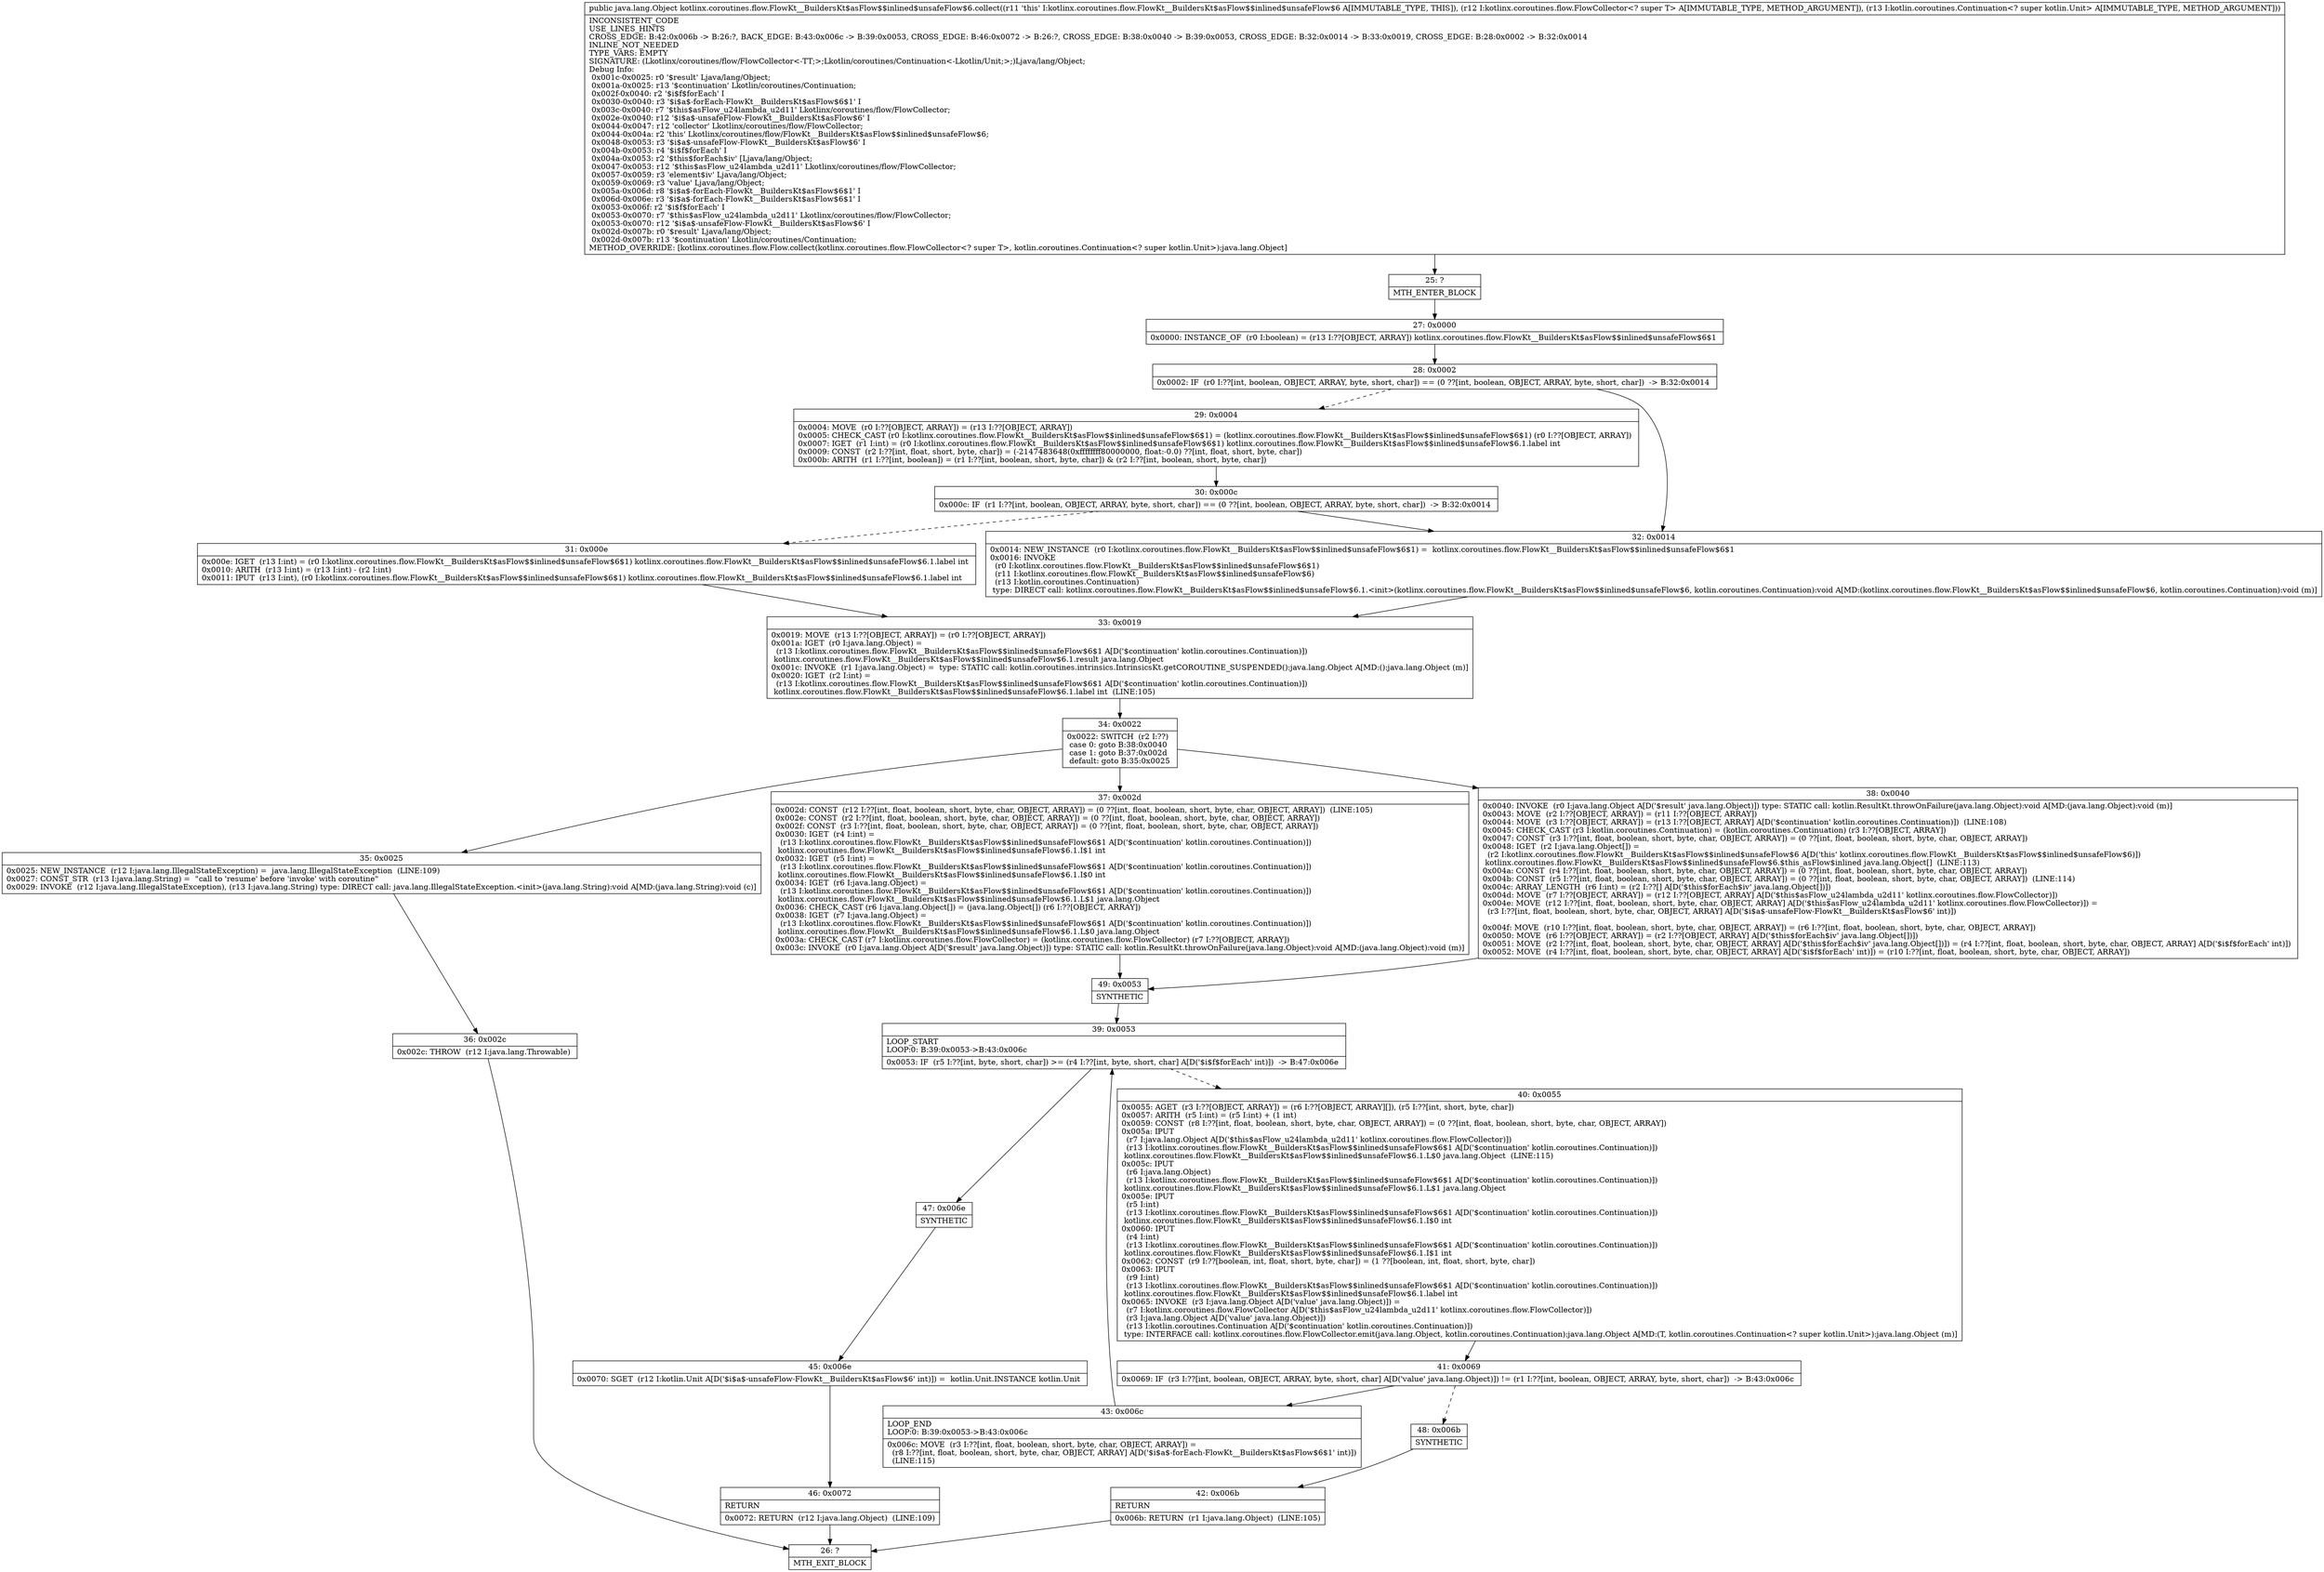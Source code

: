 digraph "CFG forkotlinx.coroutines.flow.FlowKt__BuildersKt$asFlow$$inlined$unsafeFlow$6.collect(Lkotlinx\/coroutines\/flow\/FlowCollector;Lkotlin\/coroutines\/Continuation;)Ljava\/lang\/Object;" {
Node_25 [shape=record,label="{25\:\ ?|MTH_ENTER_BLOCK\l}"];
Node_27 [shape=record,label="{27\:\ 0x0000|0x0000: INSTANCE_OF  (r0 I:boolean) = (r13 I:??[OBJECT, ARRAY]) kotlinx.coroutines.flow.FlowKt__BuildersKt$asFlow$$inlined$unsafeFlow$6$1 \l}"];
Node_28 [shape=record,label="{28\:\ 0x0002|0x0002: IF  (r0 I:??[int, boolean, OBJECT, ARRAY, byte, short, char]) == (0 ??[int, boolean, OBJECT, ARRAY, byte, short, char])  \-\> B:32:0x0014 \l}"];
Node_29 [shape=record,label="{29\:\ 0x0004|0x0004: MOVE  (r0 I:??[OBJECT, ARRAY]) = (r13 I:??[OBJECT, ARRAY]) \l0x0005: CHECK_CAST (r0 I:kotlinx.coroutines.flow.FlowKt__BuildersKt$asFlow$$inlined$unsafeFlow$6$1) = (kotlinx.coroutines.flow.FlowKt__BuildersKt$asFlow$$inlined$unsafeFlow$6$1) (r0 I:??[OBJECT, ARRAY]) \l0x0007: IGET  (r1 I:int) = (r0 I:kotlinx.coroutines.flow.FlowKt__BuildersKt$asFlow$$inlined$unsafeFlow$6$1) kotlinx.coroutines.flow.FlowKt__BuildersKt$asFlow$$inlined$unsafeFlow$6.1.label int \l0x0009: CONST  (r2 I:??[int, float, short, byte, char]) = (\-2147483648(0xffffffff80000000, float:\-0.0) ??[int, float, short, byte, char]) \l0x000b: ARITH  (r1 I:??[int, boolean]) = (r1 I:??[int, boolean, short, byte, char]) & (r2 I:??[int, boolean, short, byte, char]) \l}"];
Node_30 [shape=record,label="{30\:\ 0x000c|0x000c: IF  (r1 I:??[int, boolean, OBJECT, ARRAY, byte, short, char]) == (0 ??[int, boolean, OBJECT, ARRAY, byte, short, char])  \-\> B:32:0x0014 \l}"];
Node_31 [shape=record,label="{31\:\ 0x000e|0x000e: IGET  (r13 I:int) = (r0 I:kotlinx.coroutines.flow.FlowKt__BuildersKt$asFlow$$inlined$unsafeFlow$6$1) kotlinx.coroutines.flow.FlowKt__BuildersKt$asFlow$$inlined$unsafeFlow$6.1.label int \l0x0010: ARITH  (r13 I:int) = (r13 I:int) \- (r2 I:int) \l0x0011: IPUT  (r13 I:int), (r0 I:kotlinx.coroutines.flow.FlowKt__BuildersKt$asFlow$$inlined$unsafeFlow$6$1) kotlinx.coroutines.flow.FlowKt__BuildersKt$asFlow$$inlined$unsafeFlow$6.1.label int \l}"];
Node_33 [shape=record,label="{33\:\ 0x0019|0x0019: MOVE  (r13 I:??[OBJECT, ARRAY]) = (r0 I:??[OBJECT, ARRAY]) \l0x001a: IGET  (r0 I:java.lang.Object) = \l  (r13 I:kotlinx.coroutines.flow.FlowKt__BuildersKt$asFlow$$inlined$unsafeFlow$6$1 A[D('$continuation' kotlin.coroutines.Continuation)])\l kotlinx.coroutines.flow.FlowKt__BuildersKt$asFlow$$inlined$unsafeFlow$6.1.result java.lang.Object \l0x001c: INVOKE  (r1 I:java.lang.Object) =  type: STATIC call: kotlin.coroutines.intrinsics.IntrinsicsKt.getCOROUTINE_SUSPENDED():java.lang.Object A[MD:():java.lang.Object (m)]\l0x0020: IGET  (r2 I:int) = \l  (r13 I:kotlinx.coroutines.flow.FlowKt__BuildersKt$asFlow$$inlined$unsafeFlow$6$1 A[D('$continuation' kotlin.coroutines.Continuation)])\l kotlinx.coroutines.flow.FlowKt__BuildersKt$asFlow$$inlined$unsafeFlow$6.1.label int  (LINE:105)\l}"];
Node_34 [shape=record,label="{34\:\ 0x0022|0x0022: SWITCH  (r2 I:??)\l case 0: goto B:38:0x0040\l case 1: goto B:37:0x002d\l default: goto B:35:0x0025 \l}"];
Node_35 [shape=record,label="{35\:\ 0x0025|0x0025: NEW_INSTANCE  (r12 I:java.lang.IllegalStateException) =  java.lang.IllegalStateException  (LINE:109)\l0x0027: CONST_STR  (r13 I:java.lang.String) =  \"call to 'resume' before 'invoke' with coroutine\" \l0x0029: INVOKE  (r12 I:java.lang.IllegalStateException), (r13 I:java.lang.String) type: DIRECT call: java.lang.IllegalStateException.\<init\>(java.lang.String):void A[MD:(java.lang.String):void (c)]\l}"];
Node_36 [shape=record,label="{36\:\ 0x002c|0x002c: THROW  (r12 I:java.lang.Throwable) \l}"];
Node_26 [shape=record,label="{26\:\ ?|MTH_EXIT_BLOCK\l}"];
Node_37 [shape=record,label="{37\:\ 0x002d|0x002d: CONST  (r12 I:??[int, float, boolean, short, byte, char, OBJECT, ARRAY]) = (0 ??[int, float, boolean, short, byte, char, OBJECT, ARRAY])  (LINE:105)\l0x002e: CONST  (r2 I:??[int, float, boolean, short, byte, char, OBJECT, ARRAY]) = (0 ??[int, float, boolean, short, byte, char, OBJECT, ARRAY]) \l0x002f: CONST  (r3 I:??[int, float, boolean, short, byte, char, OBJECT, ARRAY]) = (0 ??[int, float, boolean, short, byte, char, OBJECT, ARRAY]) \l0x0030: IGET  (r4 I:int) = \l  (r13 I:kotlinx.coroutines.flow.FlowKt__BuildersKt$asFlow$$inlined$unsafeFlow$6$1 A[D('$continuation' kotlin.coroutines.Continuation)])\l kotlinx.coroutines.flow.FlowKt__BuildersKt$asFlow$$inlined$unsafeFlow$6.1.I$1 int \l0x0032: IGET  (r5 I:int) = \l  (r13 I:kotlinx.coroutines.flow.FlowKt__BuildersKt$asFlow$$inlined$unsafeFlow$6$1 A[D('$continuation' kotlin.coroutines.Continuation)])\l kotlinx.coroutines.flow.FlowKt__BuildersKt$asFlow$$inlined$unsafeFlow$6.1.I$0 int \l0x0034: IGET  (r6 I:java.lang.Object) = \l  (r13 I:kotlinx.coroutines.flow.FlowKt__BuildersKt$asFlow$$inlined$unsafeFlow$6$1 A[D('$continuation' kotlin.coroutines.Continuation)])\l kotlinx.coroutines.flow.FlowKt__BuildersKt$asFlow$$inlined$unsafeFlow$6.1.L$1 java.lang.Object \l0x0036: CHECK_CAST (r6 I:java.lang.Object[]) = (java.lang.Object[]) (r6 I:??[OBJECT, ARRAY]) \l0x0038: IGET  (r7 I:java.lang.Object) = \l  (r13 I:kotlinx.coroutines.flow.FlowKt__BuildersKt$asFlow$$inlined$unsafeFlow$6$1 A[D('$continuation' kotlin.coroutines.Continuation)])\l kotlinx.coroutines.flow.FlowKt__BuildersKt$asFlow$$inlined$unsafeFlow$6.1.L$0 java.lang.Object \l0x003a: CHECK_CAST (r7 I:kotlinx.coroutines.flow.FlowCollector) = (kotlinx.coroutines.flow.FlowCollector) (r7 I:??[OBJECT, ARRAY]) \l0x003c: INVOKE  (r0 I:java.lang.Object A[D('$result' java.lang.Object)]) type: STATIC call: kotlin.ResultKt.throwOnFailure(java.lang.Object):void A[MD:(java.lang.Object):void (m)]\l}"];
Node_49 [shape=record,label="{49\:\ 0x0053|SYNTHETIC\l}"];
Node_39 [shape=record,label="{39\:\ 0x0053|LOOP_START\lLOOP:0: B:39:0x0053\-\>B:43:0x006c\l|0x0053: IF  (r5 I:??[int, byte, short, char]) \>= (r4 I:??[int, byte, short, char] A[D('$i$f$forEach' int)])  \-\> B:47:0x006e \l}"];
Node_40 [shape=record,label="{40\:\ 0x0055|0x0055: AGET  (r3 I:??[OBJECT, ARRAY]) = (r6 I:??[OBJECT, ARRAY][]), (r5 I:??[int, short, byte, char]) \l0x0057: ARITH  (r5 I:int) = (r5 I:int) + (1 int) \l0x0059: CONST  (r8 I:??[int, float, boolean, short, byte, char, OBJECT, ARRAY]) = (0 ??[int, float, boolean, short, byte, char, OBJECT, ARRAY]) \l0x005a: IPUT  \l  (r7 I:java.lang.Object A[D('$this$asFlow_u24lambda_u2d11' kotlinx.coroutines.flow.FlowCollector)])\l  (r13 I:kotlinx.coroutines.flow.FlowKt__BuildersKt$asFlow$$inlined$unsafeFlow$6$1 A[D('$continuation' kotlin.coroutines.Continuation)])\l kotlinx.coroutines.flow.FlowKt__BuildersKt$asFlow$$inlined$unsafeFlow$6.1.L$0 java.lang.Object  (LINE:115)\l0x005c: IPUT  \l  (r6 I:java.lang.Object)\l  (r13 I:kotlinx.coroutines.flow.FlowKt__BuildersKt$asFlow$$inlined$unsafeFlow$6$1 A[D('$continuation' kotlin.coroutines.Continuation)])\l kotlinx.coroutines.flow.FlowKt__BuildersKt$asFlow$$inlined$unsafeFlow$6.1.L$1 java.lang.Object \l0x005e: IPUT  \l  (r5 I:int)\l  (r13 I:kotlinx.coroutines.flow.FlowKt__BuildersKt$asFlow$$inlined$unsafeFlow$6$1 A[D('$continuation' kotlin.coroutines.Continuation)])\l kotlinx.coroutines.flow.FlowKt__BuildersKt$asFlow$$inlined$unsafeFlow$6.1.I$0 int \l0x0060: IPUT  \l  (r4 I:int)\l  (r13 I:kotlinx.coroutines.flow.FlowKt__BuildersKt$asFlow$$inlined$unsafeFlow$6$1 A[D('$continuation' kotlin.coroutines.Continuation)])\l kotlinx.coroutines.flow.FlowKt__BuildersKt$asFlow$$inlined$unsafeFlow$6.1.I$1 int \l0x0062: CONST  (r9 I:??[boolean, int, float, short, byte, char]) = (1 ??[boolean, int, float, short, byte, char]) \l0x0063: IPUT  \l  (r9 I:int)\l  (r13 I:kotlinx.coroutines.flow.FlowKt__BuildersKt$asFlow$$inlined$unsafeFlow$6$1 A[D('$continuation' kotlin.coroutines.Continuation)])\l kotlinx.coroutines.flow.FlowKt__BuildersKt$asFlow$$inlined$unsafeFlow$6.1.label int \l0x0065: INVOKE  (r3 I:java.lang.Object A[D('value' java.lang.Object)]) = \l  (r7 I:kotlinx.coroutines.flow.FlowCollector A[D('$this$asFlow_u24lambda_u2d11' kotlinx.coroutines.flow.FlowCollector)])\l  (r3 I:java.lang.Object A[D('value' java.lang.Object)])\l  (r13 I:kotlin.coroutines.Continuation A[D('$continuation' kotlin.coroutines.Continuation)])\l type: INTERFACE call: kotlinx.coroutines.flow.FlowCollector.emit(java.lang.Object, kotlin.coroutines.Continuation):java.lang.Object A[MD:(T, kotlin.coroutines.Continuation\<? super kotlin.Unit\>):java.lang.Object (m)]\l}"];
Node_41 [shape=record,label="{41\:\ 0x0069|0x0069: IF  (r3 I:??[int, boolean, OBJECT, ARRAY, byte, short, char] A[D('value' java.lang.Object)]) != (r1 I:??[int, boolean, OBJECT, ARRAY, byte, short, char])  \-\> B:43:0x006c \l}"];
Node_43 [shape=record,label="{43\:\ 0x006c|LOOP_END\lLOOP:0: B:39:0x0053\-\>B:43:0x006c\l|0x006c: MOVE  (r3 I:??[int, float, boolean, short, byte, char, OBJECT, ARRAY]) = \l  (r8 I:??[int, float, boolean, short, byte, char, OBJECT, ARRAY] A[D('$i$a$\-forEach\-FlowKt__BuildersKt$asFlow$6$1' int)])\l  (LINE:115)\l}"];
Node_48 [shape=record,label="{48\:\ 0x006b|SYNTHETIC\l}"];
Node_42 [shape=record,label="{42\:\ 0x006b|RETURN\l|0x006b: RETURN  (r1 I:java.lang.Object)  (LINE:105)\l}"];
Node_47 [shape=record,label="{47\:\ 0x006e|SYNTHETIC\l}"];
Node_45 [shape=record,label="{45\:\ 0x006e|0x0070: SGET  (r12 I:kotlin.Unit A[D('$i$a$\-unsafeFlow\-FlowKt__BuildersKt$asFlow$6' int)]) =  kotlin.Unit.INSTANCE kotlin.Unit \l}"];
Node_46 [shape=record,label="{46\:\ 0x0072|RETURN\l|0x0072: RETURN  (r12 I:java.lang.Object)  (LINE:109)\l}"];
Node_38 [shape=record,label="{38\:\ 0x0040|0x0040: INVOKE  (r0 I:java.lang.Object A[D('$result' java.lang.Object)]) type: STATIC call: kotlin.ResultKt.throwOnFailure(java.lang.Object):void A[MD:(java.lang.Object):void (m)]\l0x0043: MOVE  (r2 I:??[OBJECT, ARRAY]) = (r11 I:??[OBJECT, ARRAY]) \l0x0044: MOVE  (r3 I:??[OBJECT, ARRAY]) = (r13 I:??[OBJECT, ARRAY] A[D('$continuation' kotlin.coroutines.Continuation)])  (LINE:108)\l0x0045: CHECK_CAST (r3 I:kotlin.coroutines.Continuation) = (kotlin.coroutines.Continuation) (r3 I:??[OBJECT, ARRAY]) \l0x0047: CONST  (r3 I:??[int, float, boolean, short, byte, char, OBJECT, ARRAY]) = (0 ??[int, float, boolean, short, byte, char, OBJECT, ARRAY]) \l0x0048: IGET  (r2 I:java.lang.Object[]) = \l  (r2 I:kotlinx.coroutines.flow.FlowKt__BuildersKt$asFlow$$inlined$unsafeFlow$6 A[D('this' kotlinx.coroutines.flow.FlowKt__BuildersKt$asFlow$$inlined$unsafeFlow$6)])\l kotlinx.coroutines.flow.FlowKt__BuildersKt$asFlow$$inlined$unsafeFlow$6.$this_asFlow$inlined java.lang.Object[]  (LINE:113)\l0x004a: CONST  (r4 I:??[int, float, boolean, short, byte, char, OBJECT, ARRAY]) = (0 ??[int, float, boolean, short, byte, char, OBJECT, ARRAY]) \l0x004b: CONST  (r5 I:??[int, float, boolean, short, byte, char, OBJECT, ARRAY]) = (0 ??[int, float, boolean, short, byte, char, OBJECT, ARRAY])  (LINE:114)\l0x004c: ARRAY_LENGTH  (r6 I:int) = (r2 I:??[] A[D('$this$forEach$iv' java.lang.Object[])]) \l0x004d: MOVE  (r7 I:??[OBJECT, ARRAY]) = (r12 I:??[OBJECT, ARRAY] A[D('$this$asFlow_u24lambda_u2d11' kotlinx.coroutines.flow.FlowCollector)]) \l0x004e: MOVE  (r12 I:??[int, float, boolean, short, byte, char, OBJECT, ARRAY] A[D('$this$asFlow_u24lambda_u2d11' kotlinx.coroutines.flow.FlowCollector)]) = \l  (r3 I:??[int, float, boolean, short, byte, char, OBJECT, ARRAY] A[D('$i$a$\-unsafeFlow\-FlowKt__BuildersKt$asFlow$6' int)])\l \l0x004f: MOVE  (r10 I:??[int, float, boolean, short, byte, char, OBJECT, ARRAY]) = (r6 I:??[int, float, boolean, short, byte, char, OBJECT, ARRAY]) \l0x0050: MOVE  (r6 I:??[OBJECT, ARRAY]) = (r2 I:??[OBJECT, ARRAY] A[D('$this$forEach$iv' java.lang.Object[])]) \l0x0051: MOVE  (r2 I:??[int, float, boolean, short, byte, char, OBJECT, ARRAY] A[D('$this$forEach$iv' java.lang.Object[])]) = (r4 I:??[int, float, boolean, short, byte, char, OBJECT, ARRAY] A[D('$i$f$forEach' int)]) \l0x0052: MOVE  (r4 I:??[int, float, boolean, short, byte, char, OBJECT, ARRAY] A[D('$i$f$forEach' int)]) = (r10 I:??[int, float, boolean, short, byte, char, OBJECT, ARRAY]) \l}"];
Node_32 [shape=record,label="{32\:\ 0x0014|0x0014: NEW_INSTANCE  (r0 I:kotlinx.coroutines.flow.FlowKt__BuildersKt$asFlow$$inlined$unsafeFlow$6$1) =  kotlinx.coroutines.flow.FlowKt__BuildersKt$asFlow$$inlined$unsafeFlow$6$1 \l0x0016: INVOKE  \l  (r0 I:kotlinx.coroutines.flow.FlowKt__BuildersKt$asFlow$$inlined$unsafeFlow$6$1)\l  (r11 I:kotlinx.coroutines.flow.FlowKt__BuildersKt$asFlow$$inlined$unsafeFlow$6)\l  (r13 I:kotlin.coroutines.Continuation)\l type: DIRECT call: kotlinx.coroutines.flow.FlowKt__BuildersKt$asFlow$$inlined$unsafeFlow$6.1.\<init\>(kotlinx.coroutines.flow.FlowKt__BuildersKt$asFlow$$inlined$unsafeFlow$6, kotlin.coroutines.Continuation):void A[MD:(kotlinx.coroutines.flow.FlowKt__BuildersKt$asFlow$$inlined$unsafeFlow$6, kotlin.coroutines.Continuation):void (m)]\l}"];
MethodNode[shape=record,label="{public java.lang.Object kotlinx.coroutines.flow.FlowKt__BuildersKt$asFlow$$inlined$unsafeFlow$6.collect((r11 'this' I:kotlinx.coroutines.flow.FlowKt__BuildersKt$asFlow$$inlined$unsafeFlow$6 A[IMMUTABLE_TYPE, THIS]), (r12 I:kotlinx.coroutines.flow.FlowCollector\<? super T\> A[IMMUTABLE_TYPE, METHOD_ARGUMENT]), (r13 I:kotlin.coroutines.Continuation\<? super kotlin.Unit\> A[IMMUTABLE_TYPE, METHOD_ARGUMENT]))  | INCONSISTENT_CODE\lUSE_LINES_HINTS\lCROSS_EDGE: B:42:0x006b \-\> B:26:?, BACK_EDGE: B:43:0x006c \-\> B:39:0x0053, CROSS_EDGE: B:46:0x0072 \-\> B:26:?, CROSS_EDGE: B:38:0x0040 \-\> B:39:0x0053, CROSS_EDGE: B:32:0x0014 \-\> B:33:0x0019, CROSS_EDGE: B:28:0x0002 \-\> B:32:0x0014\lINLINE_NOT_NEEDED\lTYPE_VARS: EMPTY\lSIGNATURE: (Lkotlinx\/coroutines\/flow\/FlowCollector\<\-TT;\>;Lkotlin\/coroutines\/Continuation\<\-Lkotlin\/Unit;\>;)Ljava\/lang\/Object;\lDebug Info:\l  0x001c\-0x0025: r0 '$result' Ljava\/lang\/Object;\l  0x001a\-0x0025: r13 '$continuation' Lkotlin\/coroutines\/Continuation;\l  0x002f\-0x0040: r2 '$i$f$forEach' I\l  0x0030\-0x0040: r3 '$i$a$\-forEach\-FlowKt__BuildersKt$asFlow$6$1' I\l  0x003c\-0x0040: r7 '$this$asFlow_u24lambda_u2d11' Lkotlinx\/coroutines\/flow\/FlowCollector;\l  0x002e\-0x0040: r12 '$i$a$\-unsafeFlow\-FlowKt__BuildersKt$asFlow$6' I\l  0x0044\-0x0047: r12 'collector' Lkotlinx\/coroutines\/flow\/FlowCollector;\l  0x0044\-0x004a: r2 'this' Lkotlinx\/coroutines\/flow\/FlowKt__BuildersKt$asFlow$$inlined$unsafeFlow$6;\l  0x0048\-0x0053: r3 '$i$a$\-unsafeFlow\-FlowKt__BuildersKt$asFlow$6' I\l  0x004b\-0x0053: r4 '$i$f$forEach' I\l  0x004a\-0x0053: r2 '$this$forEach$iv' [Ljava\/lang\/Object;\l  0x0047\-0x0053: r12 '$this$asFlow_u24lambda_u2d11' Lkotlinx\/coroutines\/flow\/FlowCollector;\l  0x0057\-0x0059: r3 'element$iv' Ljava\/lang\/Object;\l  0x0059\-0x0069: r3 'value' Ljava\/lang\/Object;\l  0x005a\-0x006d: r8 '$i$a$\-forEach\-FlowKt__BuildersKt$asFlow$6$1' I\l  0x006d\-0x006e: r3 '$i$a$\-forEach\-FlowKt__BuildersKt$asFlow$6$1' I\l  0x0053\-0x006f: r2 '$i$f$forEach' I\l  0x0053\-0x0070: r7 '$this$asFlow_u24lambda_u2d11' Lkotlinx\/coroutines\/flow\/FlowCollector;\l  0x0053\-0x0070: r12 '$i$a$\-unsafeFlow\-FlowKt__BuildersKt$asFlow$6' I\l  0x002d\-0x007b: r0 '$result' Ljava\/lang\/Object;\l  0x002d\-0x007b: r13 '$continuation' Lkotlin\/coroutines\/Continuation;\lMETHOD_OVERRIDE: [kotlinx.coroutines.flow.Flow.collect(kotlinx.coroutines.flow.FlowCollector\<? super T\>, kotlin.coroutines.Continuation\<? super kotlin.Unit\>):java.lang.Object]\l}"];
MethodNode -> Node_25;Node_25 -> Node_27;
Node_27 -> Node_28;
Node_28 -> Node_29[style=dashed];
Node_28 -> Node_32;
Node_29 -> Node_30;
Node_30 -> Node_31[style=dashed];
Node_30 -> Node_32;
Node_31 -> Node_33;
Node_33 -> Node_34;
Node_34 -> Node_35;
Node_34 -> Node_37;
Node_34 -> Node_38;
Node_35 -> Node_36;
Node_36 -> Node_26;
Node_37 -> Node_49;
Node_49 -> Node_39;
Node_39 -> Node_40[style=dashed];
Node_39 -> Node_47;
Node_40 -> Node_41;
Node_41 -> Node_43;
Node_41 -> Node_48[style=dashed];
Node_43 -> Node_39;
Node_48 -> Node_42;
Node_42 -> Node_26;
Node_47 -> Node_45;
Node_45 -> Node_46;
Node_46 -> Node_26;
Node_38 -> Node_49;
Node_32 -> Node_33;
}

